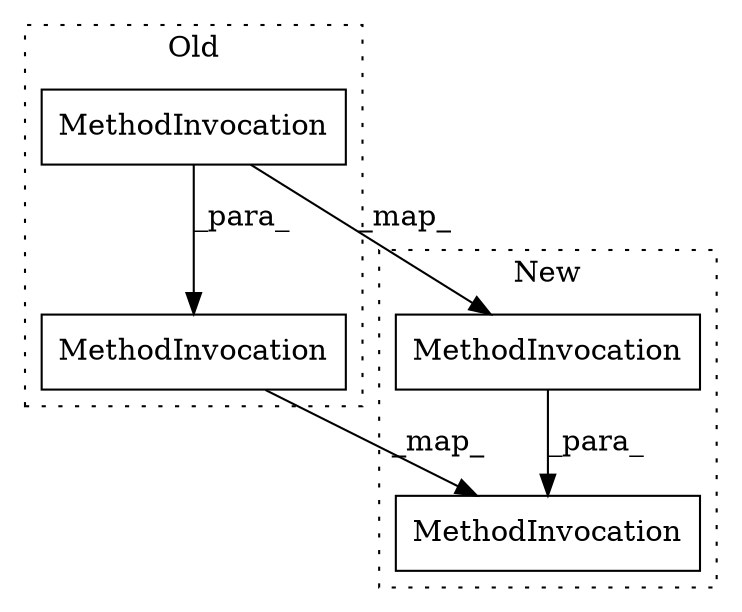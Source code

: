 digraph G {
subgraph cluster0 {
1 [label="MethodInvocation" a="32" s="30334,30420" l="9,1" shape="box"];
3 [label="MethodInvocation" a="32" s="30402,30418" l="7,1" shape="box"];
label = "Old";
style="dotted";
}
subgraph cluster1 {
2 [label="MethodInvocation" a="32" s="30284,30300" l="7,1" shape="box"];
4 [label="MethodInvocation" a="32" s="30244,30302" l="9,1" shape="box"];
label = "New";
style="dotted";
}
1 -> 4 [label="_map_"];
2 -> 4 [label="_para_"];
3 -> 2 [label="_map_"];
3 -> 1 [label="_para_"];
}